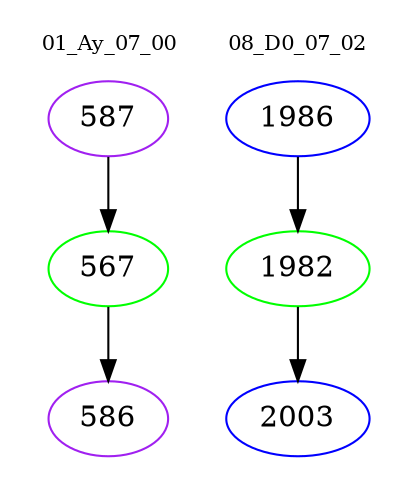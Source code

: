 digraph{
subgraph cluster_0 {
color = white
label = "01_Ay_07_00";
fontsize=10;
T0_587 [label="587", color="purple"]
T0_587 -> T0_567 [color="black"]
T0_567 [label="567", color="green"]
T0_567 -> T0_586 [color="black"]
T0_586 [label="586", color="purple"]
}
subgraph cluster_1 {
color = white
label = "08_D0_07_02";
fontsize=10;
T1_1986 [label="1986", color="blue"]
T1_1986 -> T1_1982 [color="black"]
T1_1982 [label="1982", color="green"]
T1_1982 -> T1_2003 [color="black"]
T1_2003 [label="2003", color="blue"]
}
}
